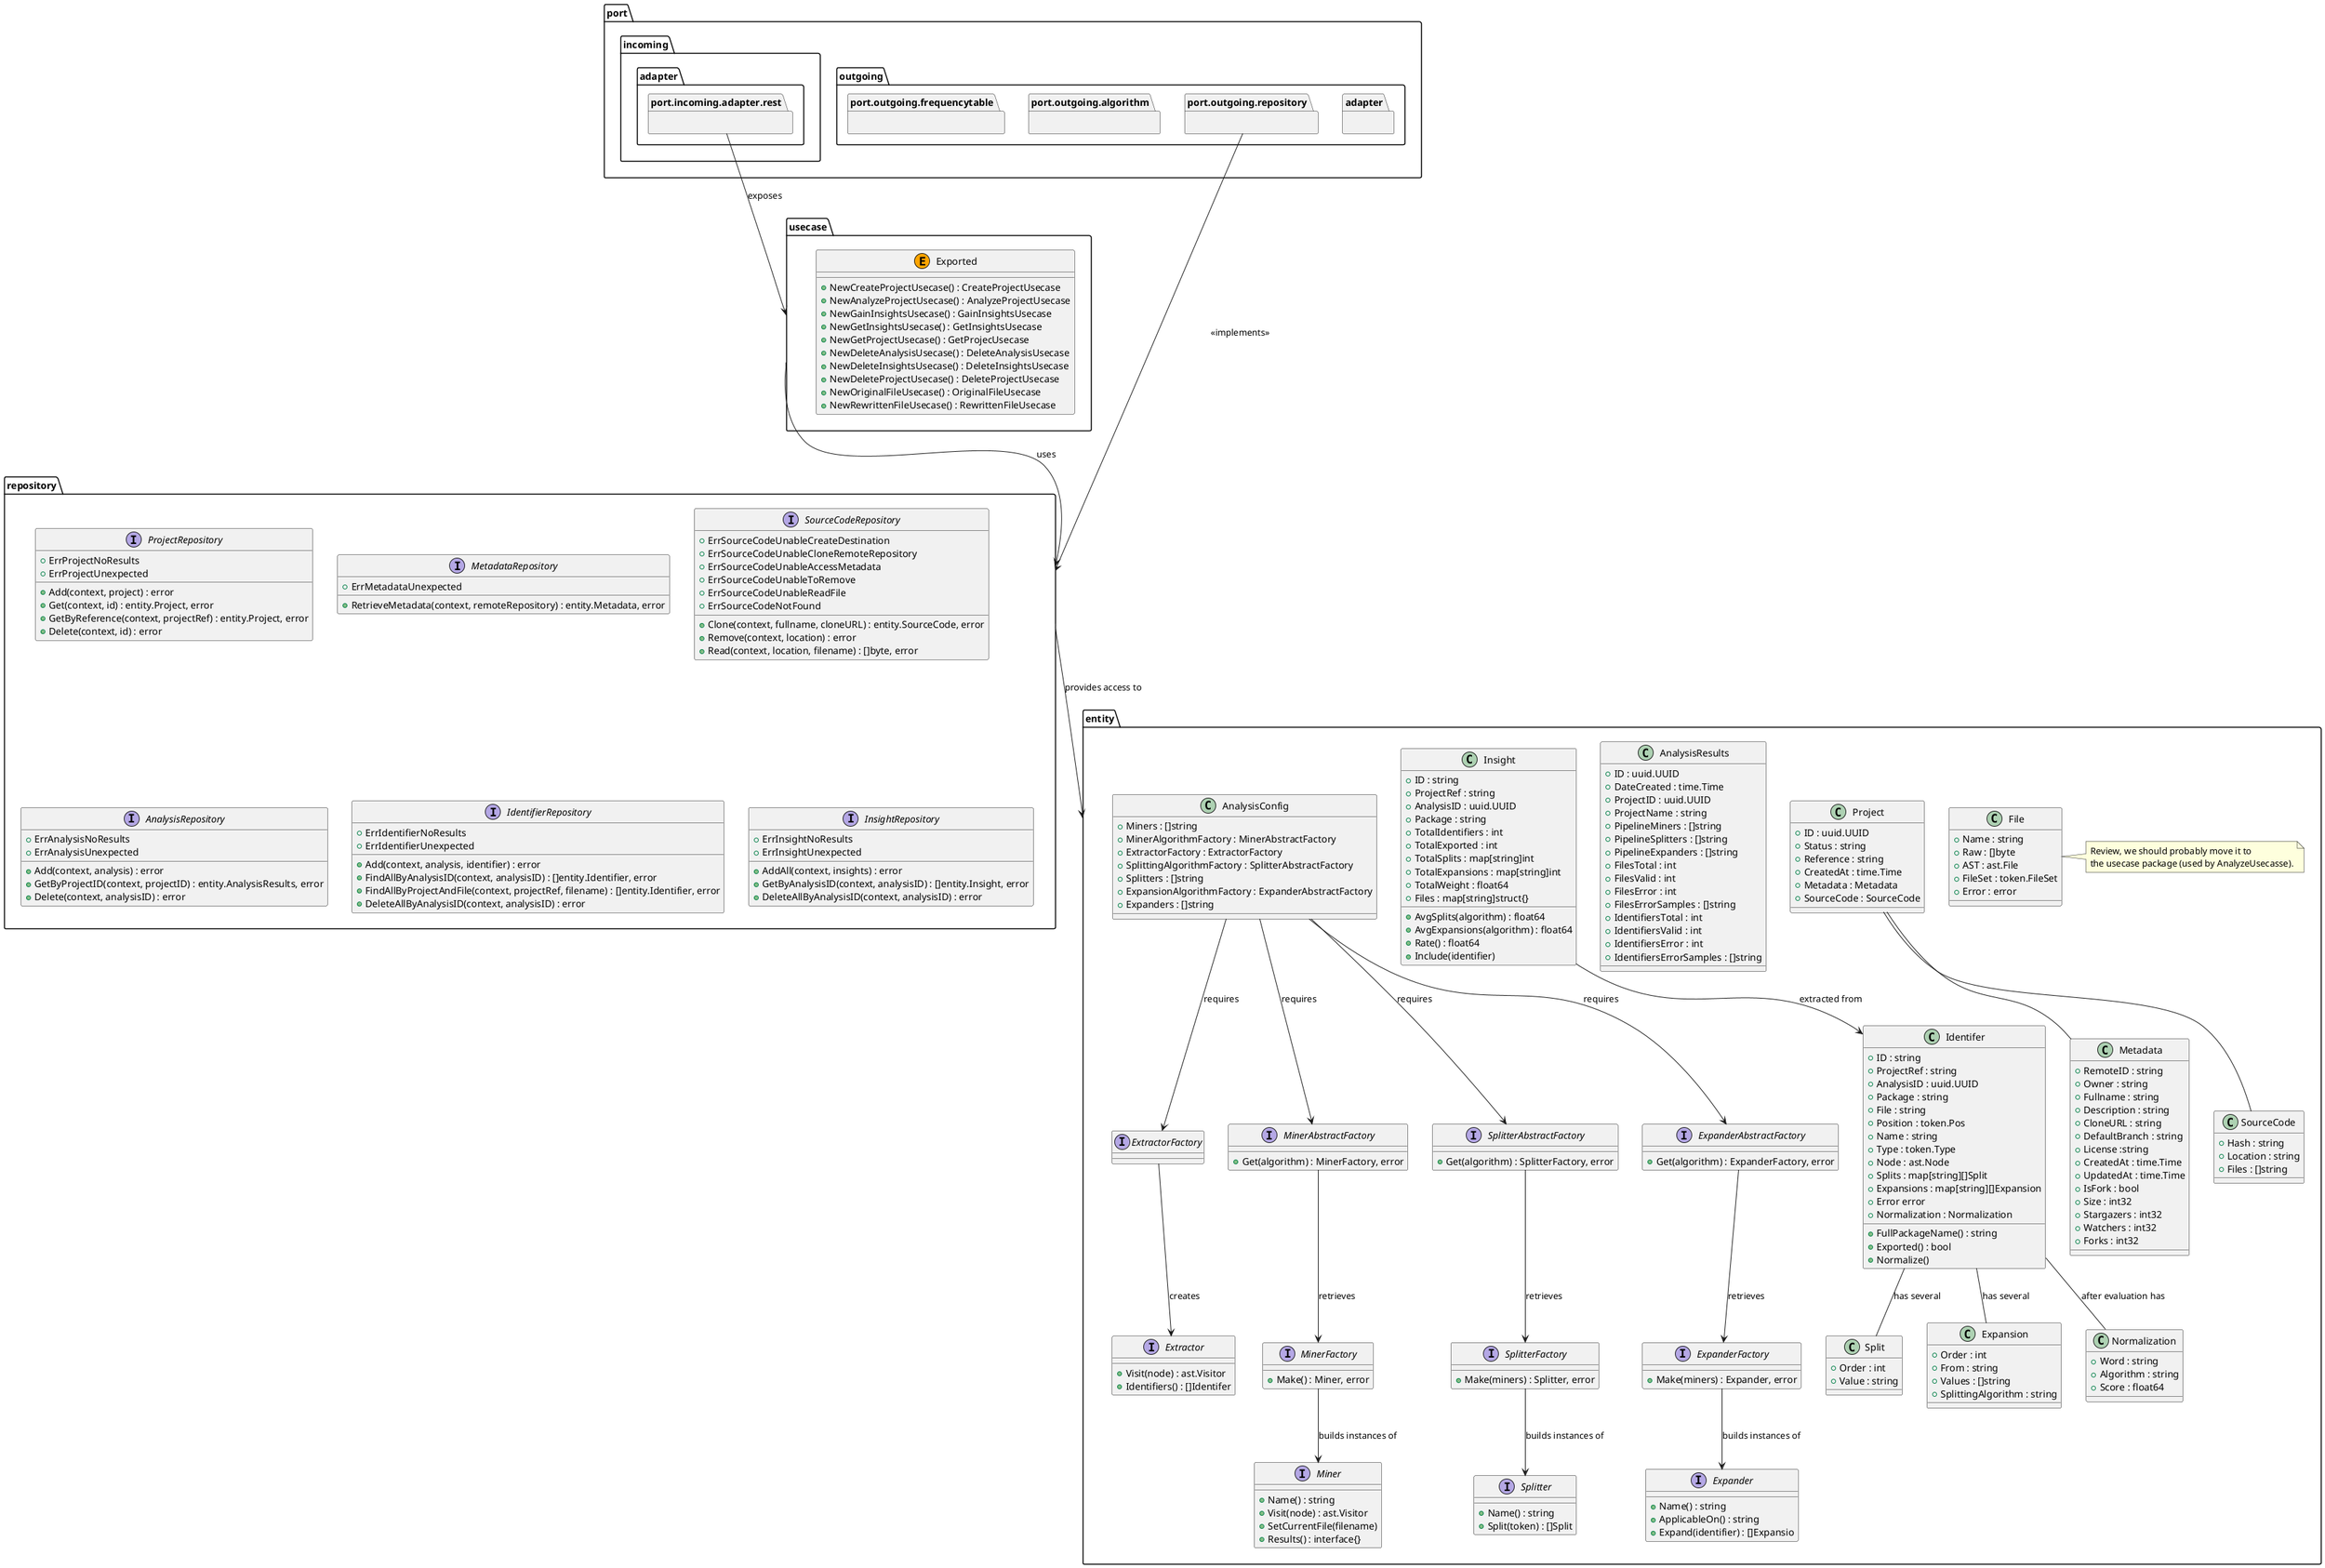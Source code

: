 @@startuml package_overview_class_diagram

package repository {
    interface repository.ProjectRepository {
        + ErrProjectNoResults
        + ErrProjectUnexpected
        + Add(context, project) : error
        + Get(context, id) : entity.Project, error
        + GetByReference(context, projectRef) : entity.Project, error
        + Delete(context, id) : error
    }

    interface repository.MetadataRepository {
        + ErrMetadataUnexpected
        + RetrieveMetadata(context, remoteRepository) : entity.Metadata, error
    }

    interface repository.SourceCodeRepository {
        + ErrSourceCodeUnableCreateDestination
        + ErrSourceCodeUnableCloneRemoteRepository
        + ErrSourceCodeUnableAccessMetadata
        + ErrSourceCodeUnableToRemove
        + ErrSourceCodeUnableReadFile
        + ErrSourceCodeNotFound
        + Clone(context, fullname, cloneURL) : entity.SourceCode, error
        + Remove(context, location) : error
        + Read(context, location, filename) : []byte, error
    }

    interface repository.AnalysisRepository {
        + ErrAnalysisNoResults
        + ErrAnalysisUnexpected
        + Add(context, analysis) : error
        + GetByProjectID(context, projectID) : entity.AnalysisResults, error
        + Delete(context, analysisID) : error
    }

    interface repository.IdentifierRepository {
        + ErrIdentifierNoResults
        + ErrIdentifierUnexpected
        + Add(context, analysis, identifier) : error
        + FindAllByAnalysisID(context, analysisID) : []entity.Identifier, error
        + FindAllByProjectAndFile(context, projectRef, filename) : []entity.Identifier, error
        + DeleteAllByAnalysisID(context, analysisID) : error
    }

    interface repository.InsightRepository {
        + ErrInsightNoResults
        + ErrInsightUnexpected
        + AddAll(context, insights) : error
        + GetByAnalysisID(context, analysisID) : []entity.Insight, error
        + DeleteAllByAnalysisID(context, analysisID) : error
    }
}

package entity {
    class entity.Project {
        + ID : uuid.UUID
        + Status : string
        + Reference : string
        + CreatedAt : time.Time
        + Metadata : Metadata
        + SourceCode : SourceCode
    }

    class entity.Metadata {
        + RemoteID : string
        + Owner : string
        + Fullname : string
        + Description : string
        + CloneURL : string
        + DefaultBranch : string
        + License :string
        + CreatedAt : time.Time
        + UpdatedAt : time.Time
        + IsFork : bool
        + Size : int32
        + Stargazers : int32
        + Watchers : int32
        + Forks : int32
    }
    entity.Project -- entity.Metadata

    class entity.SourceCode {
        + Hash : string
        + Location : string
        + Files : []string
    }
    entity.Project -- entity.SourceCode

    class entity.File {
        + Name : string
        + Raw : []byte
        + AST : ast.File
        + FileSet : token.FileSet
        + Error : error
    }
    note right of entity.File
    Review, we should probably move it to
    the usecase package (used by AnalyzeUsecasse).
    end note

    class entity.Identifer {
        + ID : string
        + ProjectRef : string
        + AnalysisID : uuid.UUID
        + Package : string
        + File : string
        + Position : token.Pos
        + Name : string
        + Type : token.Type
        + Node : ast.Node
        + Splits : map[string][]Split
        + Expansions : map[string][]Expansion
        + Error error
        + Normalization : Normalization
        + FullPackageName() : string
        + Exported() : bool
        + Normalize()
    }

    class entity.Split {
        + Order : int
        + Value : string
    }
    entity.Identifer -- entity.Split : has several

    class entity.Expansion {
        + Order : int
        + From : string
        + Values : []string
        + SplittingAlgorithm : string
    }
    entity.Identifer -- entity.Expansion : has several

    class entity.Normalization {
        + Word : string
        + Algorithm : string
        + Score : float64
    }
    entity.Identifer -- entity.Normalization : after evaluation has

    class entity.AnalysisResults {
        + ID : uuid.UUID
        + DateCreated : time.Time
        + ProjectID : uuid.UUID
        + ProjectName : string
        + PipelineMiners : []string
        + PipelineSplitters : []string
        + PipelineExpanders : []string
        + FilesTotal : int
        + FilesValid : int
        + FilesError : int
        + FilesErrorSamples : []string
        + IdentifiersTotal : int
        + IdentifiersValid : int
        + IdentifiersError : int
        + IdentifiersErrorSamples : []string
    }

    class entity.Insight {
        + ID : string
        + ProjectRef : string
        + AnalysisID : uuid.UUID
        + Package : string
        + TotalIdentifiers : int
        + TotalExported : int
        + TotalSplits : map[string]int
        + TotalExpansions : map[string]int
        + TotalWeight : float64
        + Files : map[string]struct{}
        + AvgSplits(algorithm) : float64
        + AvgExpansions(algorithm) : float64
        + Rate() : float64
        + Include(identifier)
    }
    entity.Insight --> entity.Identifer : extracted from

    class entity.AnalysisConfig {
        + Miners : []string
        + MinerAlgorithmFactory : MinerAbstractFactory
        + ExtractorFactory : ExtractorFactory
        + SplittingAlgorithmFactory : SplitterAbstractFactory
        + Splitters : []string
        + ExpansionAlgorithmFactory : ExpanderAbstractFactory
        + Expanders : []string
    }

    interface entity.Extractor {
        + Visit(node) : ast.Visitor
        + Identifiers() : []Identifer
    }

    interface entity.ExtractorFactory
    entity.ExtractorFactory --> entity.Extractor : creates
    entity.AnalysisConfig --> entity.ExtractorFactory : requires

    interface entity.Miner {
        + Name() : string
        + Visit(node) : ast.Visitor
        + SetCurrentFile(filename)
        + Results() : interface{}
    }

    interface entity.MinerFactory {
        + Make() : Miner, error
    }
    entity.MinerFactory --> entity.Miner : builds instances of

    interface entity.MinerAbstractFactory {
        + Get(algorithm) : MinerFactory, error
    }
    entity.MinerAbstractFactory --> entity.MinerFactory : retrieves
    entity.AnalysisConfig --> entity.MinerAbstractFactory : requires

    interface entity.Splitter {
        + Name() : string
        + Split(token) : []Split
    }

    interface entity.SplitterFactory {
        + Make(miners) : Splitter, error
    }
    entity.SplitterFactory --> entity.Splitter : builds instances of

    interface entity.SplitterAbstractFactory {
        + Get(algorithm) : SplitterFactory, error
    }
    entity.SplitterAbstractFactory --> entity.SplitterFactory : retrieves
    entity.AnalysisConfig --> entity.SplitterAbstractFactory : requires

    interface entity.Expander {
        + Name() : string
        + ApplicableOn() : string
        + Expand(identifier) : []Expansio
    }

    interface entity.ExpanderFactory {
        + Make(miners) : Expander, error
    }
    entity.ExpanderFactory --> entity.Expander : builds instances of

    interface entity.ExpanderAbstractFactory {
        + Get(algorithm) : ExpanderFactory, error
    }
    entity.ExpanderAbstractFactory --> entity.ExpanderFactory : retrieves
    entity.AnalysisConfig --> entity.ExpanderAbstractFactory : requires
}

package usecase {
    class usecase.Exported <<(E, Orange)>> {
        + NewCreateProjectUsecase() : CreateProjectUsecase
        + NewAnalyzeProjectUsecase() : AnalyzeProjectUsecase
        + NewGainInsightsUsecase() : GainInsightsUsecase
        + NewGetInsightsUsecase() : GetInsightsUsecase
        + NewGetProjectUsecase() : GetProjecUsecase
        + NewDeleteAnalysisUsecase() : DeleteAnalysisUsecase
        + NewDeleteInsightsUsecase() : DeleteInsightsUsecase
        + NewDeleteProjectUsecase() : DeleteProjectUsecase
        + NewOriginalFileUsecase() : OriginalFileUsecase
        + NewRewrittenFileUsecase() : RewrittenFileUsecase
    }
}

package port.incoming.adapter.rest {}
port.incoming.adapter.rest --> usecase : exposes

package port.outgoing.adapter {
    package port.outgoing.repository {}
    package port.outgoing.algorithm {}
    package port.outgoing.frequencytable {}
}
port.outgoing.repository --> repository : << implements >>

usecase --> repository : uses
repository --> entity : provides access to

@@enduml